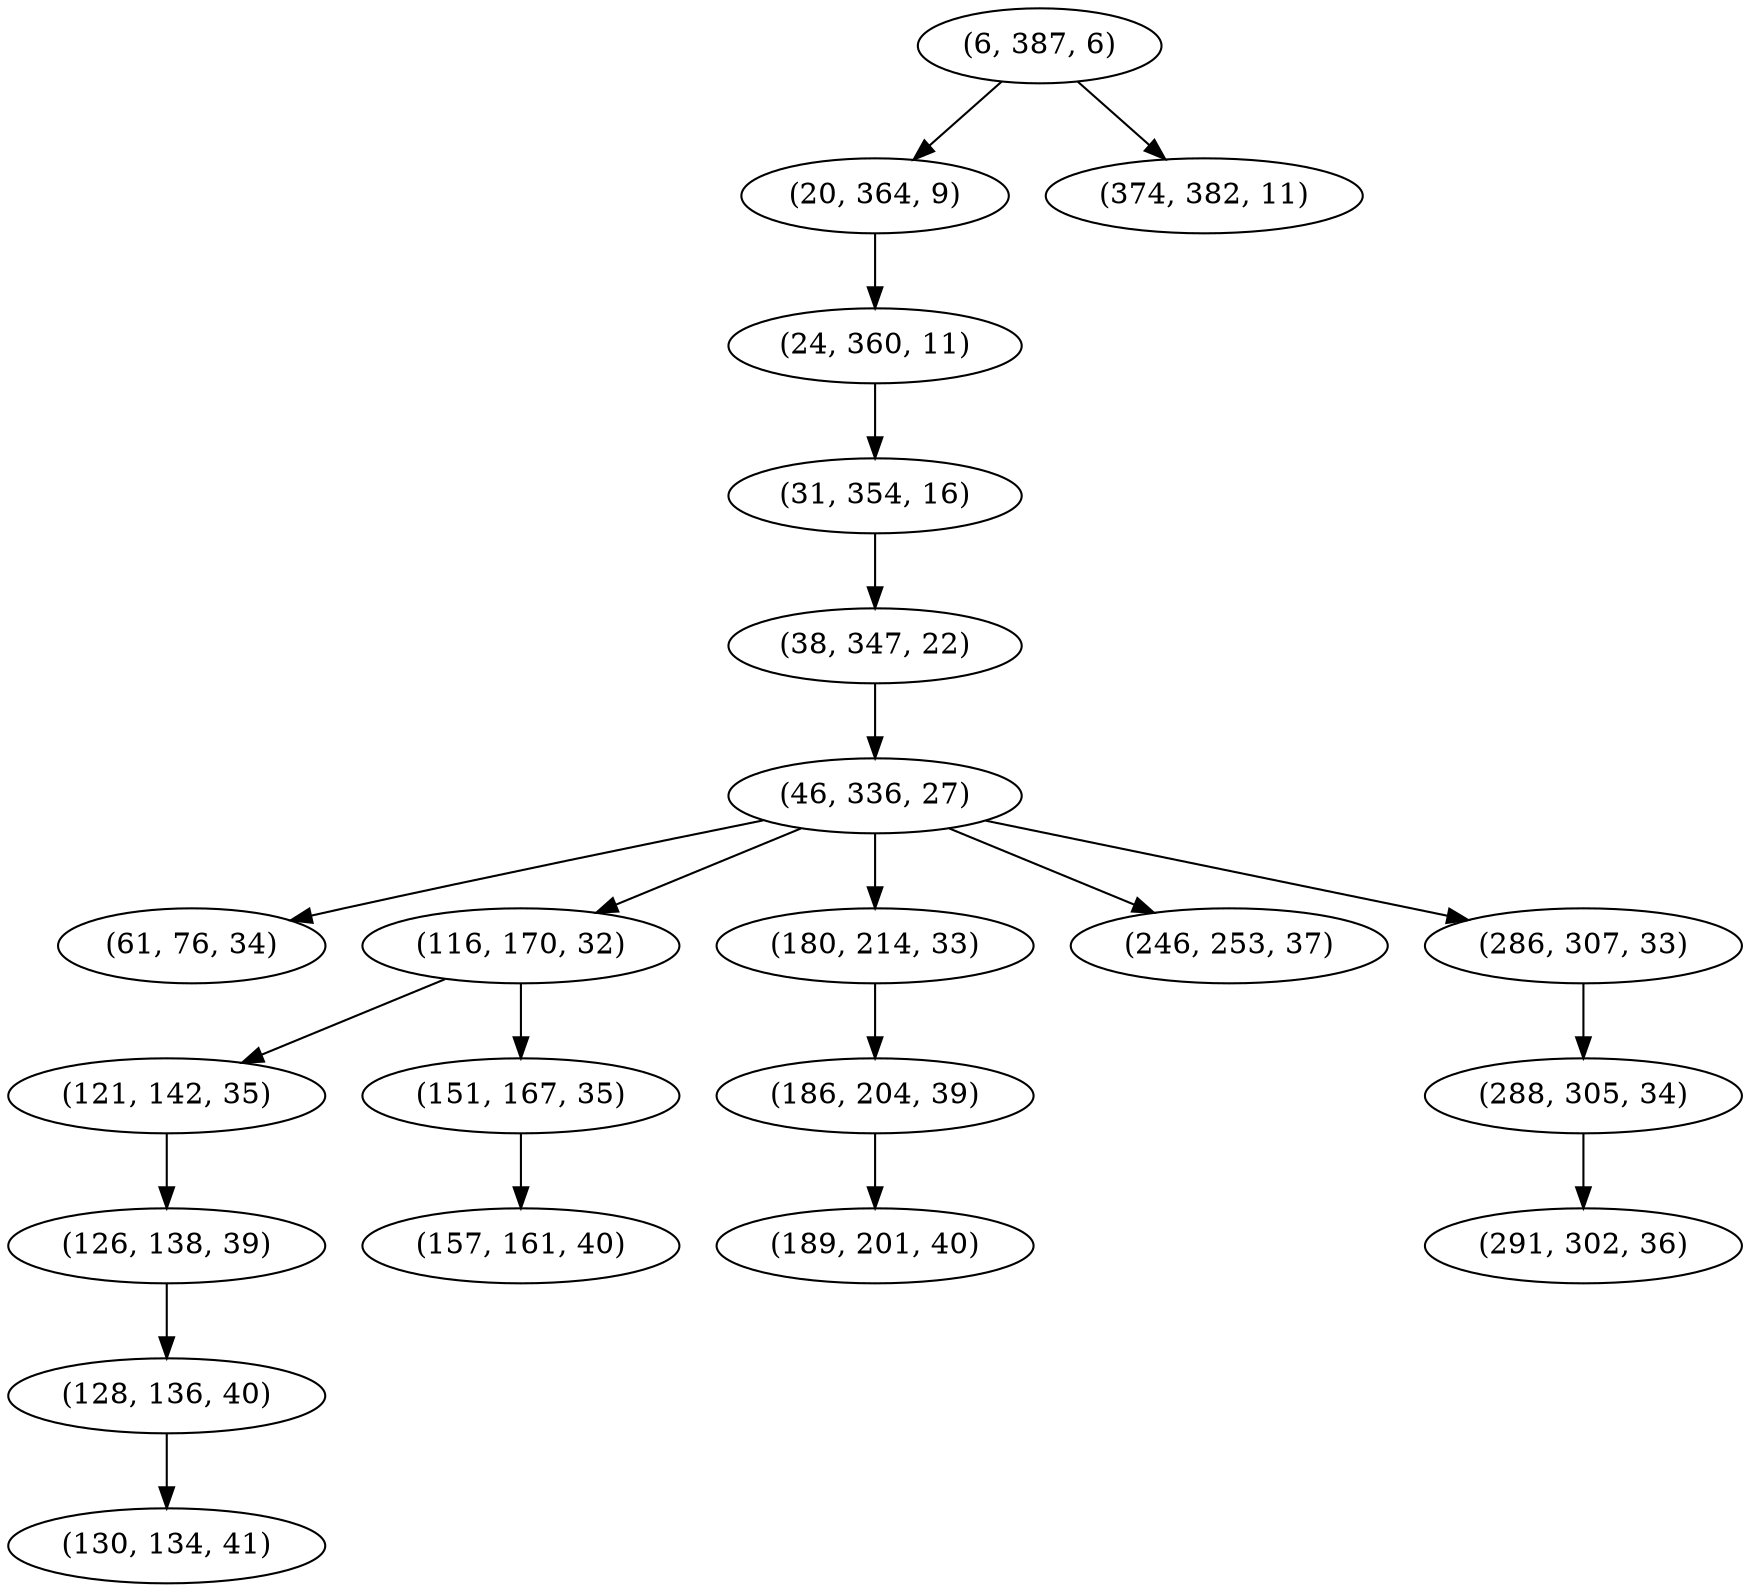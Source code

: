 digraph tree {
    "(6, 387, 6)";
    "(20, 364, 9)";
    "(24, 360, 11)";
    "(31, 354, 16)";
    "(38, 347, 22)";
    "(46, 336, 27)";
    "(61, 76, 34)";
    "(116, 170, 32)";
    "(121, 142, 35)";
    "(126, 138, 39)";
    "(128, 136, 40)";
    "(130, 134, 41)";
    "(151, 167, 35)";
    "(157, 161, 40)";
    "(180, 214, 33)";
    "(186, 204, 39)";
    "(189, 201, 40)";
    "(246, 253, 37)";
    "(286, 307, 33)";
    "(288, 305, 34)";
    "(291, 302, 36)";
    "(374, 382, 11)";
    "(6, 387, 6)" -> "(20, 364, 9)";
    "(6, 387, 6)" -> "(374, 382, 11)";
    "(20, 364, 9)" -> "(24, 360, 11)";
    "(24, 360, 11)" -> "(31, 354, 16)";
    "(31, 354, 16)" -> "(38, 347, 22)";
    "(38, 347, 22)" -> "(46, 336, 27)";
    "(46, 336, 27)" -> "(61, 76, 34)";
    "(46, 336, 27)" -> "(116, 170, 32)";
    "(46, 336, 27)" -> "(180, 214, 33)";
    "(46, 336, 27)" -> "(246, 253, 37)";
    "(46, 336, 27)" -> "(286, 307, 33)";
    "(116, 170, 32)" -> "(121, 142, 35)";
    "(116, 170, 32)" -> "(151, 167, 35)";
    "(121, 142, 35)" -> "(126, 138, 39)";
    "(126, 138, 39)" -> "(128, 136, 40)";
    "(128, 136, 40)" -> "(130, 134, 41)";
    "(151, 167, 35)" -> "(157, 161, 40)";
    "(180, 214, 33)" -> "(186, 204, 39)";
    "(186, 204, 39)" -> "(189, 201, 40)";
    "(286, 307, 33)" -> "(288, 305, 34)";
    "(288, 305, 34)" -> "(291, 302, 36)";
}
